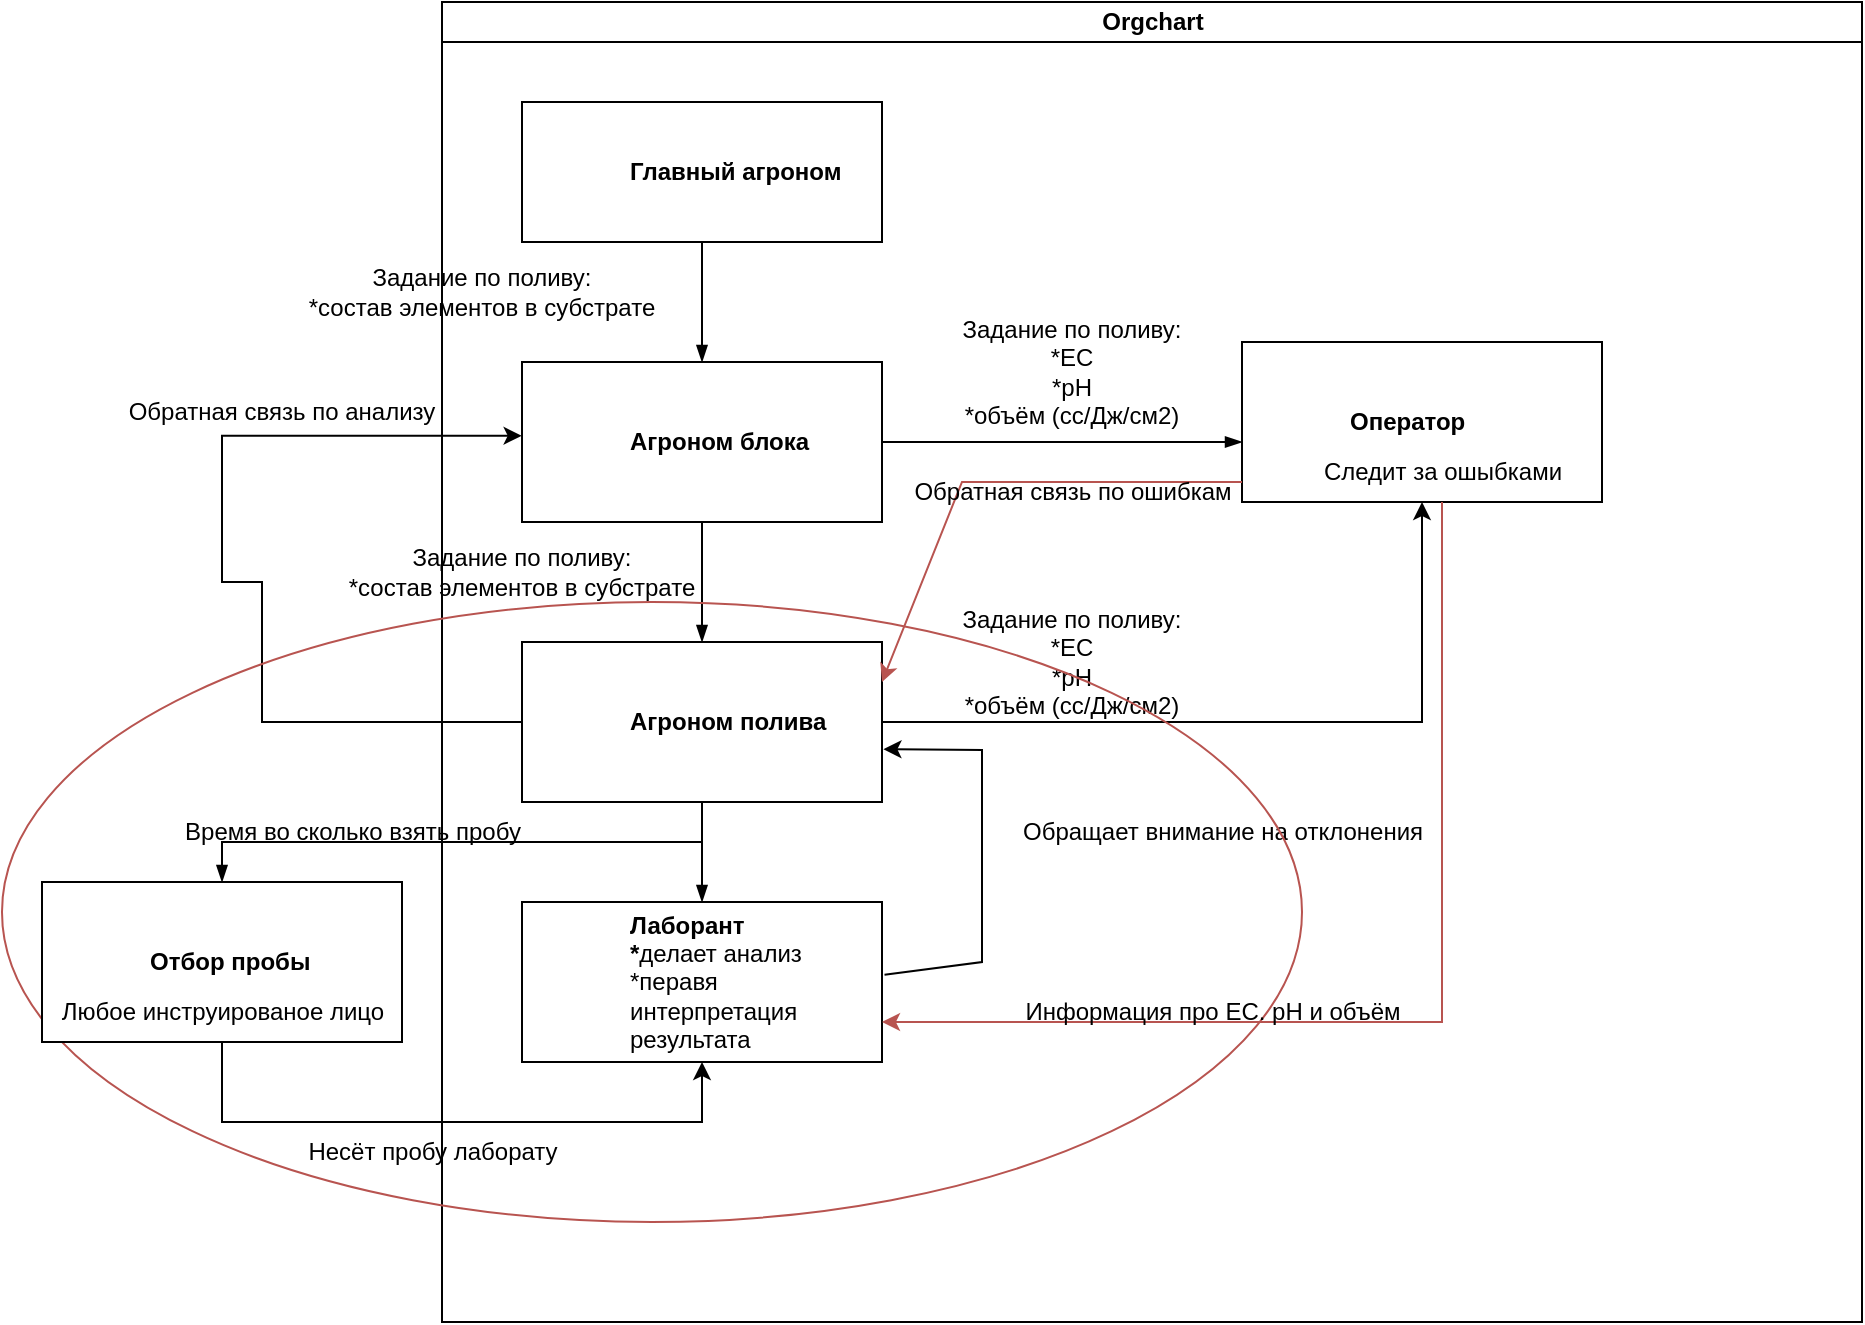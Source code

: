 <mxfile version="22.1.7" type="github">
  <diagram id="prtHgNgQTEPvFCAcTncT" name="Page-1">
    <mxGraphModel dx="2128" dy="622" grid="0" gridSize="10" guides="1" tooltips="1" connect="1" arrows="1" fold="1" page="0" pageScale="1" pageWidth="827" pageHeight="1169" math="0" shadow="0">
      <root>
        <mxCell id="0" />
        <mxCell id="1" parent="0" />
        <mxCell id="dNxyNK7c78bLwvsdeMH5-11" value="Orgchart" style="swimlane;html=1;startSize=20;horizontal=1;containerType=tree;glass=0;" parent="1" vertex="1">
          <mxGeometry x="40" y="80" width="710" height="660" as="geometry" />
        </mxCell>
        <UserObject label="Главный агроном" name="Tessa Miller" position="CFO" location="Office 1" email="me@example.com" placeholders="1" link="https://www.draw.io" id="dNxyNK7c78bLwvsdeMH5-12">
          <mxCell style="label;image=https://cdn3.iconfinder.com/data/icons/user-avatars-1/512/users-3-128.png;whiteSpace=wrap;html=1;rounded=0;glass=0;treeMoving=1;treeFolding=1;" parent="dNxyNK7c78bLwvsdeMH5-11" vertex="1">
            <mxGeometry x="40" y="50" width="180" height="70" as="geometry" />
          </mxCell>
        </UserObject>
        <mxCell id="dNxyNK7c78bLwvsdeMH5-13" value="" style="endArrow=blockThin;endFill=1;fontSize=11;edgeStyle=elbowEdgeStyle;elbow=vertical;rounded=0;" parent="dNxyNK7c78bLwvsdeMH5-11" source="dNxyNK7c78bLwvsdeMH5-12" target="dNxyNK7c78bLwvsdeMH5-14" edge="1">
          <mxGeometry relative="1" as="geometry" />
        </mxCell>
        <UserObject label="Агроном блока" name="Edward Morrison" position="Brand Manager" location="Office 2" email="me@example.com" placeholders="1" link="https://www.draw.io" id="dNxyNK7c78bLwvsdeMH5-14">
          <mxCell style="label;image=https://cdn3.iconfinder.com/data/icons/user-avatars-1/512/users-10-3-128.png;whiteSpace=wrap;html=1;rounded=0;glass=0;treeFolding=1;treeMoving=1;" parent="dNxyNK7c78bLwvsdeMH5-11" vertex="1">
            <mxGeometry x="40" y="180" width="180" height="80" as="geometry" />
          </mxCell>
        </UserObject>
        <mxCell id="PdJmOsFQuaddWuugXL4W-1" value="" style="endArrow=blockThin;endFill=1;fontSize=11;edgeStyle=elbowEdgeStyle;elbow=vertical;rounded=0;" edge="1" target="PdJmOsFQuaddWuugXL4W-2" source="dNxyNK7c78bLwvsdeMH5-14" parent="dNxyNK7c78bLwvsdeMH5-11">
          <mxGeometry relative="1" as="geometry">
            <mxPoint x="390" y="200" as="sourcePoint" />
          </mxGeometry>
        </mxCell>
        <mxCell id="PdJmOsFQuaddWuugXL4W-13" style="edgeStyle=orthogonalEdgeStyle;rounded=0;orthogonalLoop=1;jettySize=auto;html=1;" edge="1" parent="dNxyNK7c78bLwvsdeMH5-11" source="PdJmOsFQuaddWuugXL4W-2" target="PdJmOsFQuaddWuugXL4W-6">
          <mxGeometry relative="1" as="geometry" />
        </mxCell>
        <UserObject label="Агроном полива" name="Edward Morrison" position="Brand Manager" location="Office 2" email="me@example.com" placeholders="1" link="https://www.draw.io" id="PdJmOsFQuaddWuugXL4W-2">
          <mxCell style="label;image=https://cdn3.iconfinder.com/data/icons/user-avatars-1/512/users-10-3-128.png;whiteSpace=wrap;html=1;rounded=0;glass=0;treeFolding=1;treeMoving=1;" vertex="1" parent="dNxyNK7c78bLwvsdeMH5-11">
            <mxGeometry x="40" y="320" width="180" height="80" as="geometry" />
          </mxCell>
        </UserObject>
        <mxCell id="PdJmOsFQuaddWuugXL4W-3" value="" style="endArrow=blockThin;endFill=1;fontSize=11;edgeStyle=elbowEdgeStyle;elbow=vertical;rounded=0;" edge="1" target="PdJmOsFQuaddWuugXL4W-4" source="PdJmOsFQuaddWuugXL4W-2" parent="dNxyNK7c78bLwvsdeMH5-11">
          <mxGeometry relative="1" as="geometry">
            <mxPoint x="170" y="340" as="sourcePoint" />
          </mxGeometry>
        </mxCell>
        <UserObject label="Лаборант&lt;br&gt;*&lt;span style=&quot;font-weight: normal;&quot;&gt;делает анализ&lt;br&gt;*перавя интерпретация результата&lt;/span&gt;" name="Edward Morrison" position="Brand Manager" location="Office 2" email="me@example.com" placeholders="1" link="https://www.draw.io" id="PdJmOsFQuaddWuugXL4W-4">
          <mxCell style="label;image=https://cdn3.iconfinder.com/data/icons/user-avatars-1/512/users-10-3-128.png;whiteSpace=wrap;html=1;rounded=0;glass=0;treeFolding=1;treeMoving=1;" vertex="1" parent="dNxyNK7c78bLwvsdeMH5-11">
            <mxGeometry x="40" y="450" width="180" height="80" as="geometry" />
          </mxCell>
        </UserObject>
        <UserObject label="Оператор" name="Edward Morrison" position="Brand Manager" location="Office 2" email="me@example.com" placeholders="1" link="https://www.draw.io" id="PdJmOsFQuaddWuugXL4W-6">
          <mxCell style="label;image=https://cdn3.iconfinder.com/data/icons/user-avatars-1/512/users-10-3-128.png;whiteSpace=wrap;html=1;rounded=0;glass=0;treeFolding=1;treeMoving=1;" vertex="1" parent="dNxyNK7c78bLwvsdeMH5-11">
            <mxGeometry x="400" y="170" width="180" height="80" as="geometry" />
          </mxCell>
        </UserObject>
        <mxCell id="PdJmOsFQuaddWuugXL4W-5" value="" style="endArrow=blockThin;endFill=1;fontSize=11;edgeStyle=elbowEdgeStyle;elbow=vertical;rounded=0;" edge="1" target="PdJmOsFQuaddWuugXL4W-6" parent="dNxyNK7c78bLwvsdeMH5-11">
          <mxGeometry relative="1" as="geometry">
            <mxPoint x="220" y="220" as="sourcePoint" />
            <Array as="points">
              <mxPoint x="260" y="220" />
              <mxPoint x="-110" y="220" />
            </Array>
          </mxGeometry>
        </mxCell>
        <mxCell id="PdJmOsFQuaddWuugXL4W-11" value="Задание по поливу:&lt;br&gt;*ЕС&lt;br&gt;*рН&lt;br&gt;*объём (сс/Дж/см2)" style="text;html=1;strokeColor=none;fillColor=none;align=center;verticalAlign=middle;whiteSpace=wrap;rounded=0;" vertex="1" parent="dNxyNK7c78bLwvsdeMH5-11">
          <mxGeometry x="230" y="170" width="170" height="30" as="geometry" />
        </mxCell>
        <mxCell id="PdJmOsFQuaddWuugXL4W-14" value="Задание по поливу:&lt;br&gt;*ЕС&lt;br&gt;*рН&lt;br&gt;*объём (сс/Дж/см2)" style="text;html=1;strokeColor=none;fillColor=none;align=center;verticalAlign=middle;whiteSpace=wrap;rounded=0;" vertex="1" parent="dNxyNK7c78bLwvsdeMH5-11">
          <mxGeometry x="230" y="300" width="170" height="60" as="geometry" />
        </mxCell>
        <mxCell id="PdJmOsFQuaddWuugXL4W-16" style="edgeStyle=orthogonalEdgeStyle;rounded=0;orthogonalLoop=1;jettySize=auto;html=1;entryX=-0.001;entryY=0.461;entryDx=0;entryDy=0;entryPerimeter=0;" edge="1" parent="dNxyNK7c78bLwvsdeMH5-11" source="PdJmOsFQuaddWuugXL4W-2" target="dNxyNK7c78bLwvsdeMH5-14">
          <mxGeometry relative="1" as="geometry">
            <Array as="points">
              <mxPoint x="-90" y="360" />
              <mxPoint x="-90" y="290" />
              <mxPoint x="-110" y="290" />
              <mxPoint x="-110" y="217" />
            </Array>
          </mxGeometry>
        </mxCell>
        <mxCell id="PdJmOsFQuaddWuugXL4W-12" value="Задание по поливу:&lt;br&gt;*состав элементов в субстрате" style="text;html=1;strokeColor=none;fillColor=none;align=center;verticalAlign=middle;whiteSpace=wrap;rounded=0;" vertex="1" parent="dNxyNK7c78bLwvsdeMH5-11">
          <mxGeometry x="-70" y="270" width="220" height="30" as="geometry" />
        </mxCell>
        <mxCell id="PdJmOsFQuaddWuugXL4W-25" style="edgeStyle=none;rounded=0;orthogonalLoop=1;jettySize=auto;html=1;entryX=1.004;entryY=0.67;entryDx=0;entryDy=0;entryPerimeter=0;exitX=1.007;exitY=0.455;exitDx=0;exitDy=0;exitPerimeter=0;" edge="1" parent="dNxyNK7c78bLwvsdeMH5-11" source="PdJmOsFQuaddWuugXL4W-4" target="PdJmOsFQuaddWuugXL4W-2">
          <mxGeometry relative="1" as="geometry">
            <Array as="points">
              <mxPoint x="270" y="480" />
              <mxPoint x="270" y="374" />
            </Array>
          </mxGeometry>
        </mxCell>
        <mxCell id="PdJmOsFQuaddWuugXL4W-27" value="Обращает внимание на отклонения" style="text;html=1;align=center;verticalAlign=middle;resizable=0;points=[];autosize=1;strokeColor=none;fillColor=none;" vertex="1" parent="dNxyNK7c78bLwvsdeMH5-11">
          <mxGeometry x="280" y="400" width="220" height="30" as="geometry" />
        </mxCell>
        <mxCell id="PdJmOsFQuaddWuugXL4W-33" style="edgeStyle=none;rounded=0;orthogonalLoop=1;jettySize=auto;html=1;entryX=1;entryY=0.75;entryDx=0;entryDy=0;fillColor=#f8cecc;strokeColor=#b85450;" edge="1" parent="dNxyNK7c78bLwvsdeMH5-11" source="PdJmOsFQuaddWuugXL4W-30" target="PdJmOsFQuaddWuugXL4W-4">
          <mxGeometry relative="1" as="geometry">
            <mxPoint x="600" y="460" as="targetPoint" />
            <Array as="points">
              <mxPoint x="500" y="510" />
            </Array>
          </mxGeometry>
        </mxCell>
        <mxCell id="PdJmOsFQuaddWuugXL4W-30" value="Следит за ошыбками" style="text;html=1;align=center;verticalAlign=middle;resizable=0;points=[];autosize=1;strokeColor=none;fillColor=none;" vertex="1" parent="dNxyNK7c78bLwvsdeMH5-11">
          <mxGeometry x="430" y="220" width="140" height="30" as="geometry" />
        </mxCell>
        <mxCell id="PdJmOsFQuaddWuugXL4W-29" value="" style="ellipse;whiteSpace=wrap;html=1;fillColor=none;strokeColor=#b85450;" vertex="1" parent="dNxyNK7c78bLwvsdeMH5-11">
          <mxGeometry x="-220" y="300" width="650" height="310" as="geometry" />
        </mxCell>
        <mxCell id="PdJmOsFQuaddWuugXL4W-31" style="edgeStyle=none;rounded=0;orthogonalLoop=1;jettySize=auto;html=1;entryX=1;entryY=0.25;entryDx=0;entryDy=0;fillColor=#f8cecc;strokeColor=#b85450;" edge="1" parent="dNxyNK7c78bLwvsdeMH5-11" target="PdJmOsFQuaddWuugXL4W-2">
          <mxGeometry relative="1" as="geometry">
            <mxPoint x="540" y="380" as="targetPoint" />
            <mxPoint x="400" y="240" as="sourcePoint" />
            <Array as="points">
              <mxPoint x="260" y="240" />
            </Array>
          </mxGeometry>
        </mxCell>
        <mxCell id="PdJmOsFQuaddWuugXL4W-32" value="Обратная связь по ошибкам" style="text;html=1;align=center;verticalAlign=middle;resizable=0;points=[];autosize=1;strokeColor=none;fillColor=none;" vertex="1" parent="dNxyNK7c78bLwvsdeMH5-11">
          <mxGeometry x="225" y="230" width="180" height="30" as="geometry" />
        </mxCell>
        <mxCell id="PdJmOsFQuaddWuugXL4W-34" value="Информация про ЕС. рН и объём" style="text;html=1;align=center;verticalAlign=middle;resizable=0;points=[];autosize=1;strokeColor=none;fillColor=none;" vertex="1" parent="dNxyNK7c78bLwvsdeMH5-11">
          <mxGeometry x="280" y="490" width="210" height="30" as="geometry" />
        </mxCell>
        <UserObject label="Отбор пробы" name="Edward Morrison" position="Brand Manager" location="Office 2" email="me@example.com" placeholders="1" link="https://www.draw.io" id="PdJmOsFQuaddWuugXL4W-10">
          <mxCell style="label;image=https://cdn3.iconfinder.com/data/icons/user-avatars-1/512/users-10-3-128.png;whiteSpace=wrap;html=1;rounded=0;glass=0;treeFolding=1;treeMoving=1;" vertex="1" parent="1">
            <mxGeometry x="-160" y="520" width="180" height="80" as="geometry" />
          </mxCell>
        </UserObject>
        <mxCell id="PdJmOsFQuaddWuugXL4W-9" value="" style="endArrow=blockThin;endFill=1;fontSize=11;edgeStyle=elbowEdgeStyle;elbow=vertical;rounded=0;" edge="1" target="PdJmOsFQuaddWuugXL4W-10" source="PdJmOsFQuaddWuugXL4W-2" parent="1">
          <mxGeometry relative="1" as="geometry">
            <mxPoint x="210" y="540" as="sourcePoint" />
          </mxGeometry>
        </mxCell>
        <mxCell id="PdJmOsFQuaddWuugXL4W-15" value="Задание по поливу:&lt;br&gt;*состав элементов в субстрате" style="text;html=1;strokeColor=none;fillColor=none;align=center;verticalAlign=middle;whiteSpace=wrap;rounded=0;" vertex="1" parent="1">
          <mxGeometry x="-50" y="210" width="220" height="30" as="geometry" />
        </mxCell>
        <mxCell id="PdJmOsFQuaddWuugXL4W-17" value="Обратная связь по анализу" style="text;html=1;strokeColor=none;fillColor=none;align=center;verticalAlign=middle;whiteSpace=wrap;rounded=0;" vertex="1" parent="1">
          <mxGeometry x="-150" y="270" width="220" height="30" as="geometry" />
        </mxCell>
        <mxCell id="PdJmOsFQuaddWuugXL4W-23" style="edgeStyle=none;rounded=0;orthogonalLoop=1;jettySize=auto;html=1;entryX=0.5;entryY=1;entryDx=0;entryDy=0;" edge="1" parent="1" source="PdJmOsFQuaddWuugXL4W-18" target="PdJmOsFQuaddWuugXL4W-4">
          <mxGeometry relative="1" as="geometry">
            <Array as="points">
              <mxPoint x="-70" y="640" />
              <mxPoint x="170" y="640" />
            </Array>
          </mxGeometry>
        </mxCell>
        <mxCell id="PdJmOsFQuaddWuugXL4W-18" value="Любое инструированое лицо" style="text;html=1;align=center;verticalAlign=middle;resizable=0;points=[];autosize=1;strokeColor=none;fillColor=none;" vertex="1" parent="1">
          <mxGeometry x="-160" y="570" width="180" height="30" as="geometry" />
        </mxCell>
        <mxCell id="PdJmOsFQuaddWuugXL4W-19" value="Время во сколько взять пробу" style="text;html=1;align=center;verticalAlign=middle;resizable=0;points=[];autosize=1;strokeColor=none;fillColor=none;" vertex="1" parent="1">
          <mxGeometry x="-100" y="480" width="190" height="30" as="geometry" />
        </mxCell>
        <mxCell id="PdJmOsFQuaddWuugXL4W-24" value="Несёт пробу лаборату" style="text;html=1;align=center;verticalAlign=middle;resizable=0;points=[];autosize=1;strokeColor=none;fillColor=none;" vertex="1" parent="1">
          <mxGeometry x="-40" y="640" width="150" height="30" as="geometry" />
        </mxCell>
      </root>
    </mxGraphModel>
  </diagram>
</mxfile>
